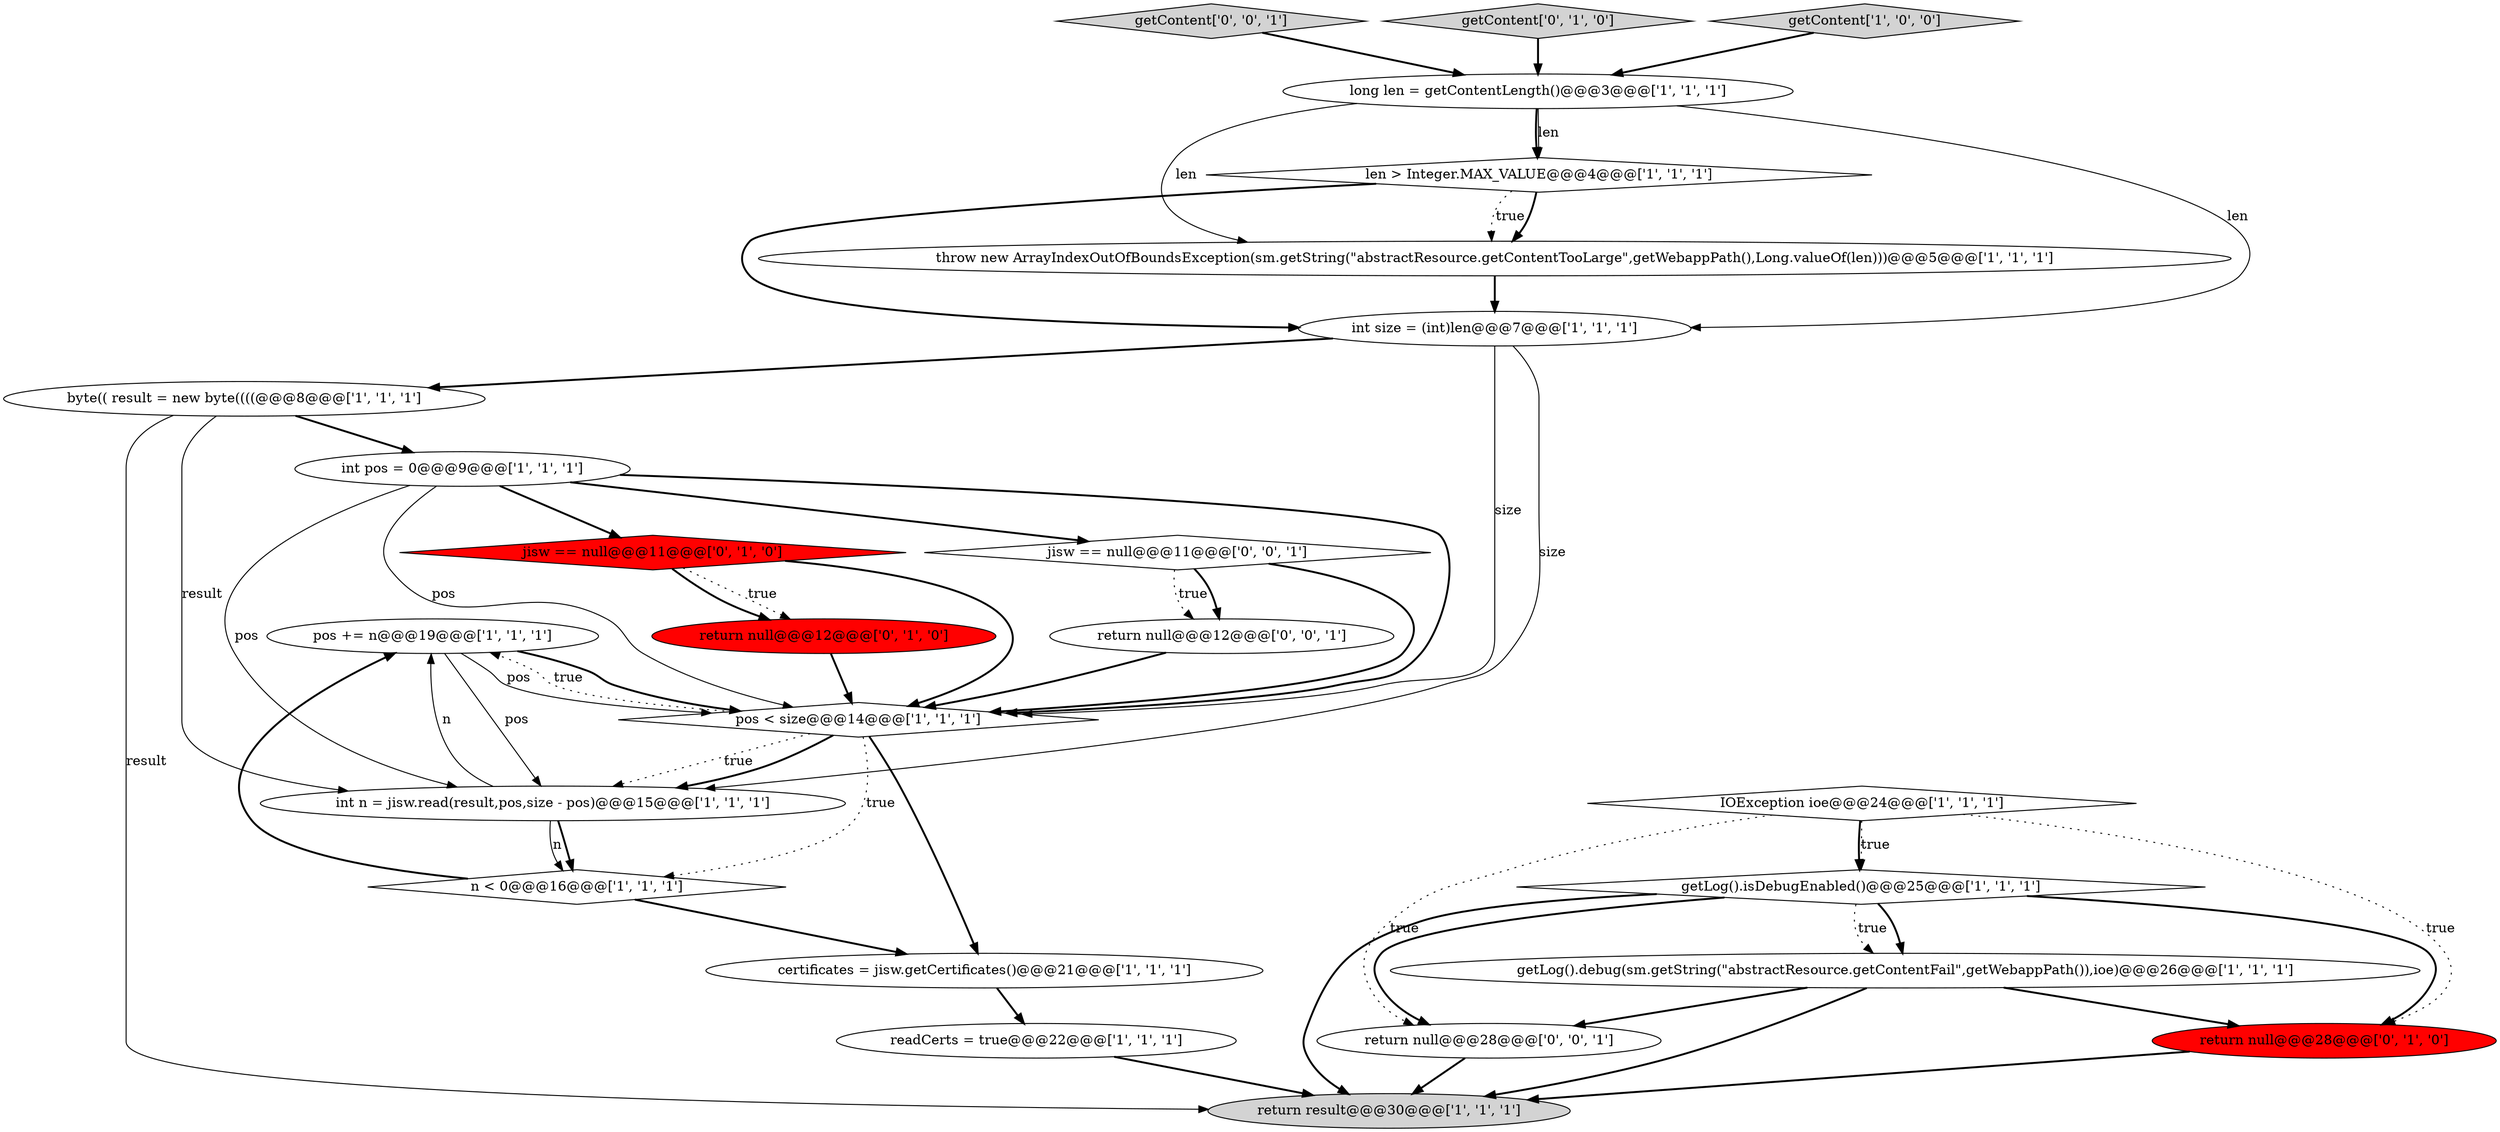 digraph {
11 [style = filled, label = "pos += n@@@19@@@['1', '1', '1']", fillcolor = white, shape = ellipse image = "AAA0AAABBB1BBB"];
23 [style = filled, label = "getContent['0', '0', '1']", fillcolor = lightgray, shape = diamond image = "AAA0AAABBB3BBB"];
5 [style = filled, label = "certificates = jisw.getCertificates()@@@21@@@['1', '1', '1']", fillcolor = white, shape = ellipse image = "AAA0AAABBB1BBB"];
4 [style = filled, label = "getLog().debug(sm.getString(\"abstractResource.getContentFail\",getWebappPath()),ioe)@@@26@@@['1', '1', '1']", fillcolor = white, shape = ellipse image = "AAA0AAABBB1BBB"];
14 [style = filled, label = "len > Integer.MAX_VALUE@@@4@@@['1', '1', '1']", fillcolor = white, shape = diamond image = "AAA0AAABBB1BBB"];
20 [style = filled, label = "return null@@@12@@@['0', '1', '0']", fillcolor = red, shape = ellipse image = "AAA1AAABBB2BBB"];
19 [style = filled, label = "jisw == null@@@11@@@['0', '1', '0']", fillcolor = red, shape = diamond image = "AAA1AAABBB2BBB"];
18 [style = filled, label = "return null@@@28@@@['0', '1', '0']", fillcolor = red, shape = ellipse image = "AAA1AAABBB2BBB"];
0 [style = filled, label = "IOException ioe@@@24@@@['1', '1', '1']", fillcolor = white, shape = diamond image = "AAA0AAABBB1BBB"];
2 [style = filled, label = "int size = (int)len@@@7@@@['1', '1', '1']", fillcolor = white, shape = ellipse image = "AAA0AAABBB1BBB"];
21 [style = filled, label = "return null@@@28@@@['0', '0', '1']", fillcolor = white, shape = ellipse image = "AAA0AAABBB3BBB"];
3 [style = filled, label = "int pos = 0@@@9@@@['1', '1', '1']", fillcolor = white, shape = ellipse image = "AAA0AAABBB1BBB"];
9 [style = filled, label = "getLog().isDebugEnabled()@@@25@@@['1', '1', '1']", fillcolor = white, shape = diamond image = "AAA0AAABBB1BBB"];
8 [style = filled, label = "byte(( result = new byte((((@@@8@@@['1', '1', '1']", fillcolor = white, shape = ellipse image = "AAA0AAABBB1BBB"];
17 [style = filled, label = "getContent['0', '1', '0']", fillcolor = lightgray, shape = diamond image = "AAA0AAABBB2BBB"];
7 [style = filled, label = "return result@@@30@@@['1', '1', '1']", fillcolor = lightgray, shape = ellipse image = "AAA0AAABBB1BBB"];
22 [style = filled, label = "jisw == null@@@11@@@['0', '0', '1']", fillcolor = white, shape = diamond image = "AAA0AAABBB3BBB"];
16 [style = filled, label = "readCerts = true@@@22@@@['1', '1', '1']", fillcolor = white, shape = ellipse image = "AAA0AAABBB1BBB"];
6 [style = filled, label = "long len = getContentLength()@@@3@@@['1', '1', '1']", fillcolor = white, shape = ellipse image = "AAA0AAABBB1BBB"];
15 [style = filled, label = "throw new ArrayIndexOutOfBoundsException(sm.getString(\"abstractResource.getContentTooLarge\",getWebappPath(),Long.valueOf(len)))@@@5@@@['1', '1', '1']", fillcolor = white, shape = ellipse image = "AAA0AAABBB1BBB"];
12 [style = filled, label = "n < 0@@@16@@@['1', '1', '1']", fillcolor = white, shape = diamond image = "AAA0AAABBB1BBB"];
1 [style = filled, label = "pos < size@@@14@@@['1', '1', '1']", fillcolor = white, shape = diamond image = "AAA0AAABBB1BBB"];
10 [style = filled, label = "int n = jisw.read(result,pos,size - pos)@@@15@@@['1', '1', '1']", fillcolor = white, shape = ellipse image = "AAA0AAABBB1BBB"];
24 [style = filled, label = "return null@@@12@@@['0', '0', '1']", fillcolor = white, shape = ellipse image = "AAA0AAABBB3BBB"];
13 [style = filled, label = "getContent['1', '0', '0']", fillcolor = lightgray, shape = diamond image = "AAA0AAABBB1BBB"];
2->10 [style = solid, label="size"];
1->5 [style = bold, label=""];
15->2 [style = bold, label=""];
0->9 [style = bold, label=""];
6->15 [style = solid, label="len"];
1->10 [style = dotted, label="true"];
12->5 [style = bold, label=""];
3->1 [style = bold, label=""];
0->18 [style = dotted, label="true"];
8->10 [style = solid, label="result"];
17->6 [style = bold, label=""];
11->1 [style = bold, label=""];
19->20 [style = dotted, label="true"];
19->20 [style = bold, label=""];
9->4 [style = bold, label=""];
1->11 [style = dotted, label="true"];
8->3 [style = bold, label=""];
12->11 [style = bold, label=""];
16->7 [style = bold, label=""];
4->21 [style = bold, label=""];
3->1 [style = solid, label="pos"];
4->18 [style = bold, label=""];
3->10 [style = solid, label="pos"];
22->24 [style = dotted, label="true"];
20->1 [style = bold, label=""];
9->7 [style = bold, label=""];
3->22 [style = bold, label=""];
4->7 [style = bold, label=""];
6->14 [style = bold, label=""];
5->16 [style = bold, label=""];
19->1 [style = bold, label=""];
14->15 [style = dotted, label="true"];
9->18 [style = bold, label=""];
0->21 [style = dotted, label="true"];
3->19 [style = bold, label=""];
10->12 [style = bold, label=""];
6->2 [style = solid, label="len"];
23->6 [style = bold, label=""];
10->11 [style = solid, label="n"];
1->12 [style = dotted, label="true"];
9->21 [style = bold, label=""];
9->4 [style = dotted, label="true"];
21->7 [style = bold, label=""];
14->15 [style = bold, label=""];
14->2 [style = bold, label=""];
11->1 [style = solid, label="pos"];
6->14 [style = solid, label="len"];
13->6 [style = bold, label=""];
22->24 [style = bold, label=""];
2->1 [style = solid, label="size"];
18->7 [style = bold, label=""];
22->1 [style = bold, label=""];
1->10 [style = bold, label=""];
24->1 [style = bold, label=""];
10->12 [style = solid, label="n"];
0->9 [style = dotted, label="true"];
11->10 [style = solid, label="pos"];
8->7 [style = solid, label="result"];
2->8 [style = bold, label=""];
}
